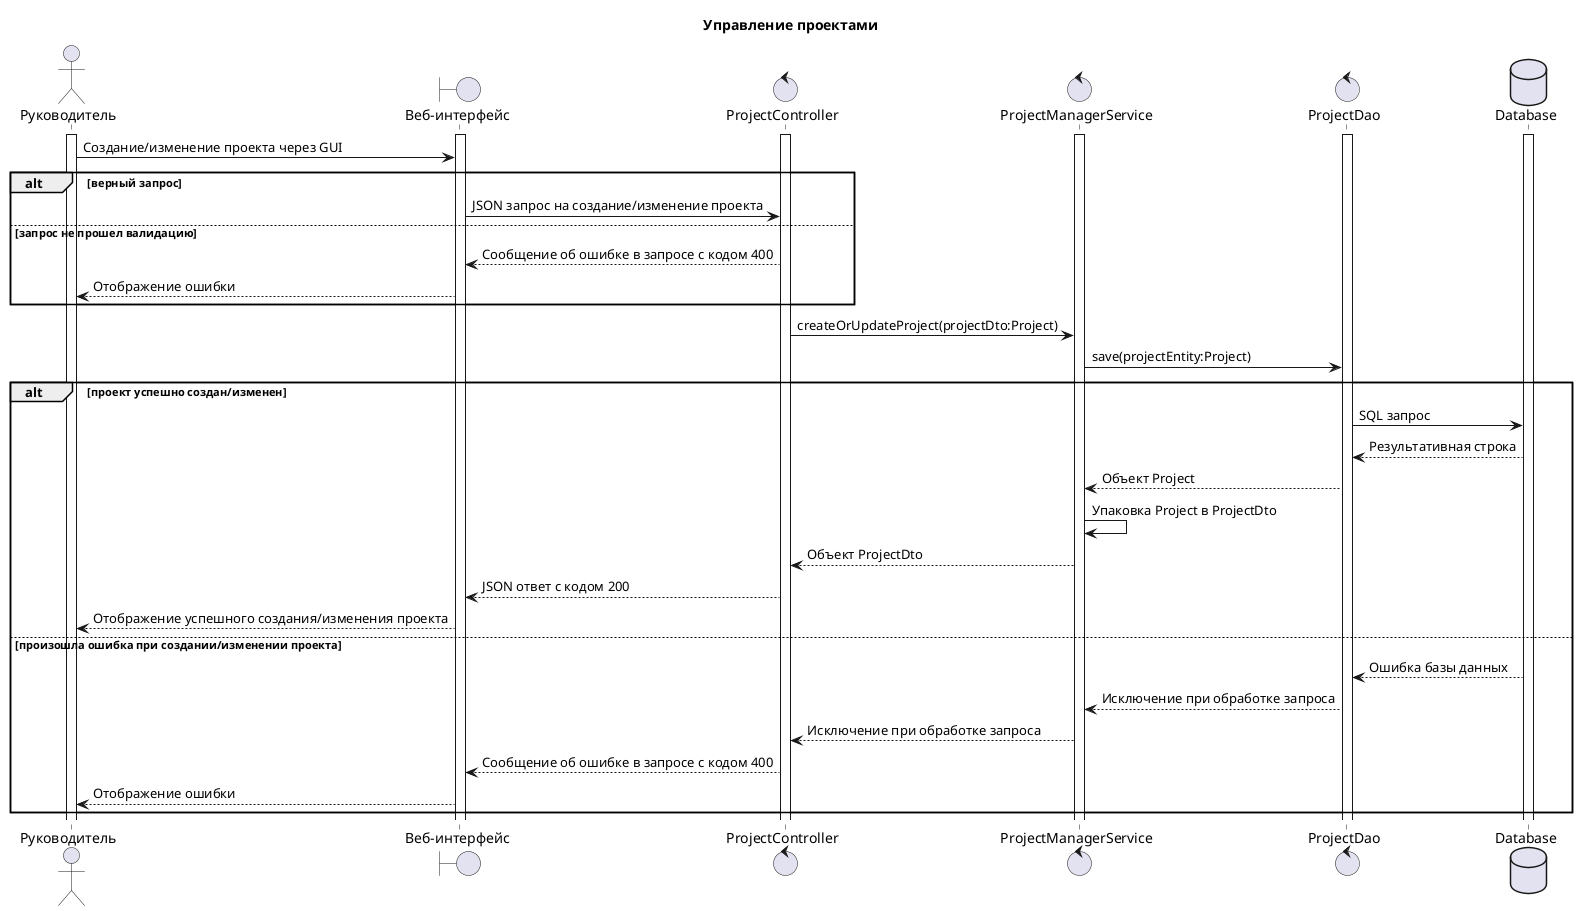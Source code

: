 @startuml sequence
title Управление проектами

actor Руководитель as manager
boundary "Веб-интерфейс" as site
control ProjectController as pcont
control ProjectManagerService as pmserv
control ProjectDao as pdao
database Database as db

activate manager
activate site
activate db
activate pcont
activate pmserv
activate pdao

manager -> site : Создание/изменение проекта через GUI

alt верный запрос
    site -> pcont : JSON запрос на создание/изменение проекта
else запрос не прошел валидацию
    site <-- pcont : Сообщение об ошибке в запросе с кодом 400
    manager <-- site : Отображение ошибки
end

pcont -> pmserv : createOrUpdateProject(projectDto:Project)
pmserv -> pdao : save(projectEntity:Project)

alt проект успешно создан/изменен
    pdao -> db : SQL запрос
    pdao <-- db : Результативная строка
    pmserv <-- pdao : Объект Project
    pmserv -> pmserv : Упаковка Project в ProjectDto
    pcont <-- pmserv : Объект ProjectDto
    site <-- pcont : JSON ответ с кодом 200
    manager <-- site : Отображение успешного создания/изменения проекта
else произошла ошибка при создании/изменении проекта
    pdao <-- db : Ошибка базы данных
    pmserv <-- pdao : Исключение при обработке запроса
    pcont <-- pmserv : Исключение при обработке запроса
    site <-- pcont : Сообщение об ошибке в запросе с кодом 400
    manager <-- site : Отображение ошибки
end

@enduml
